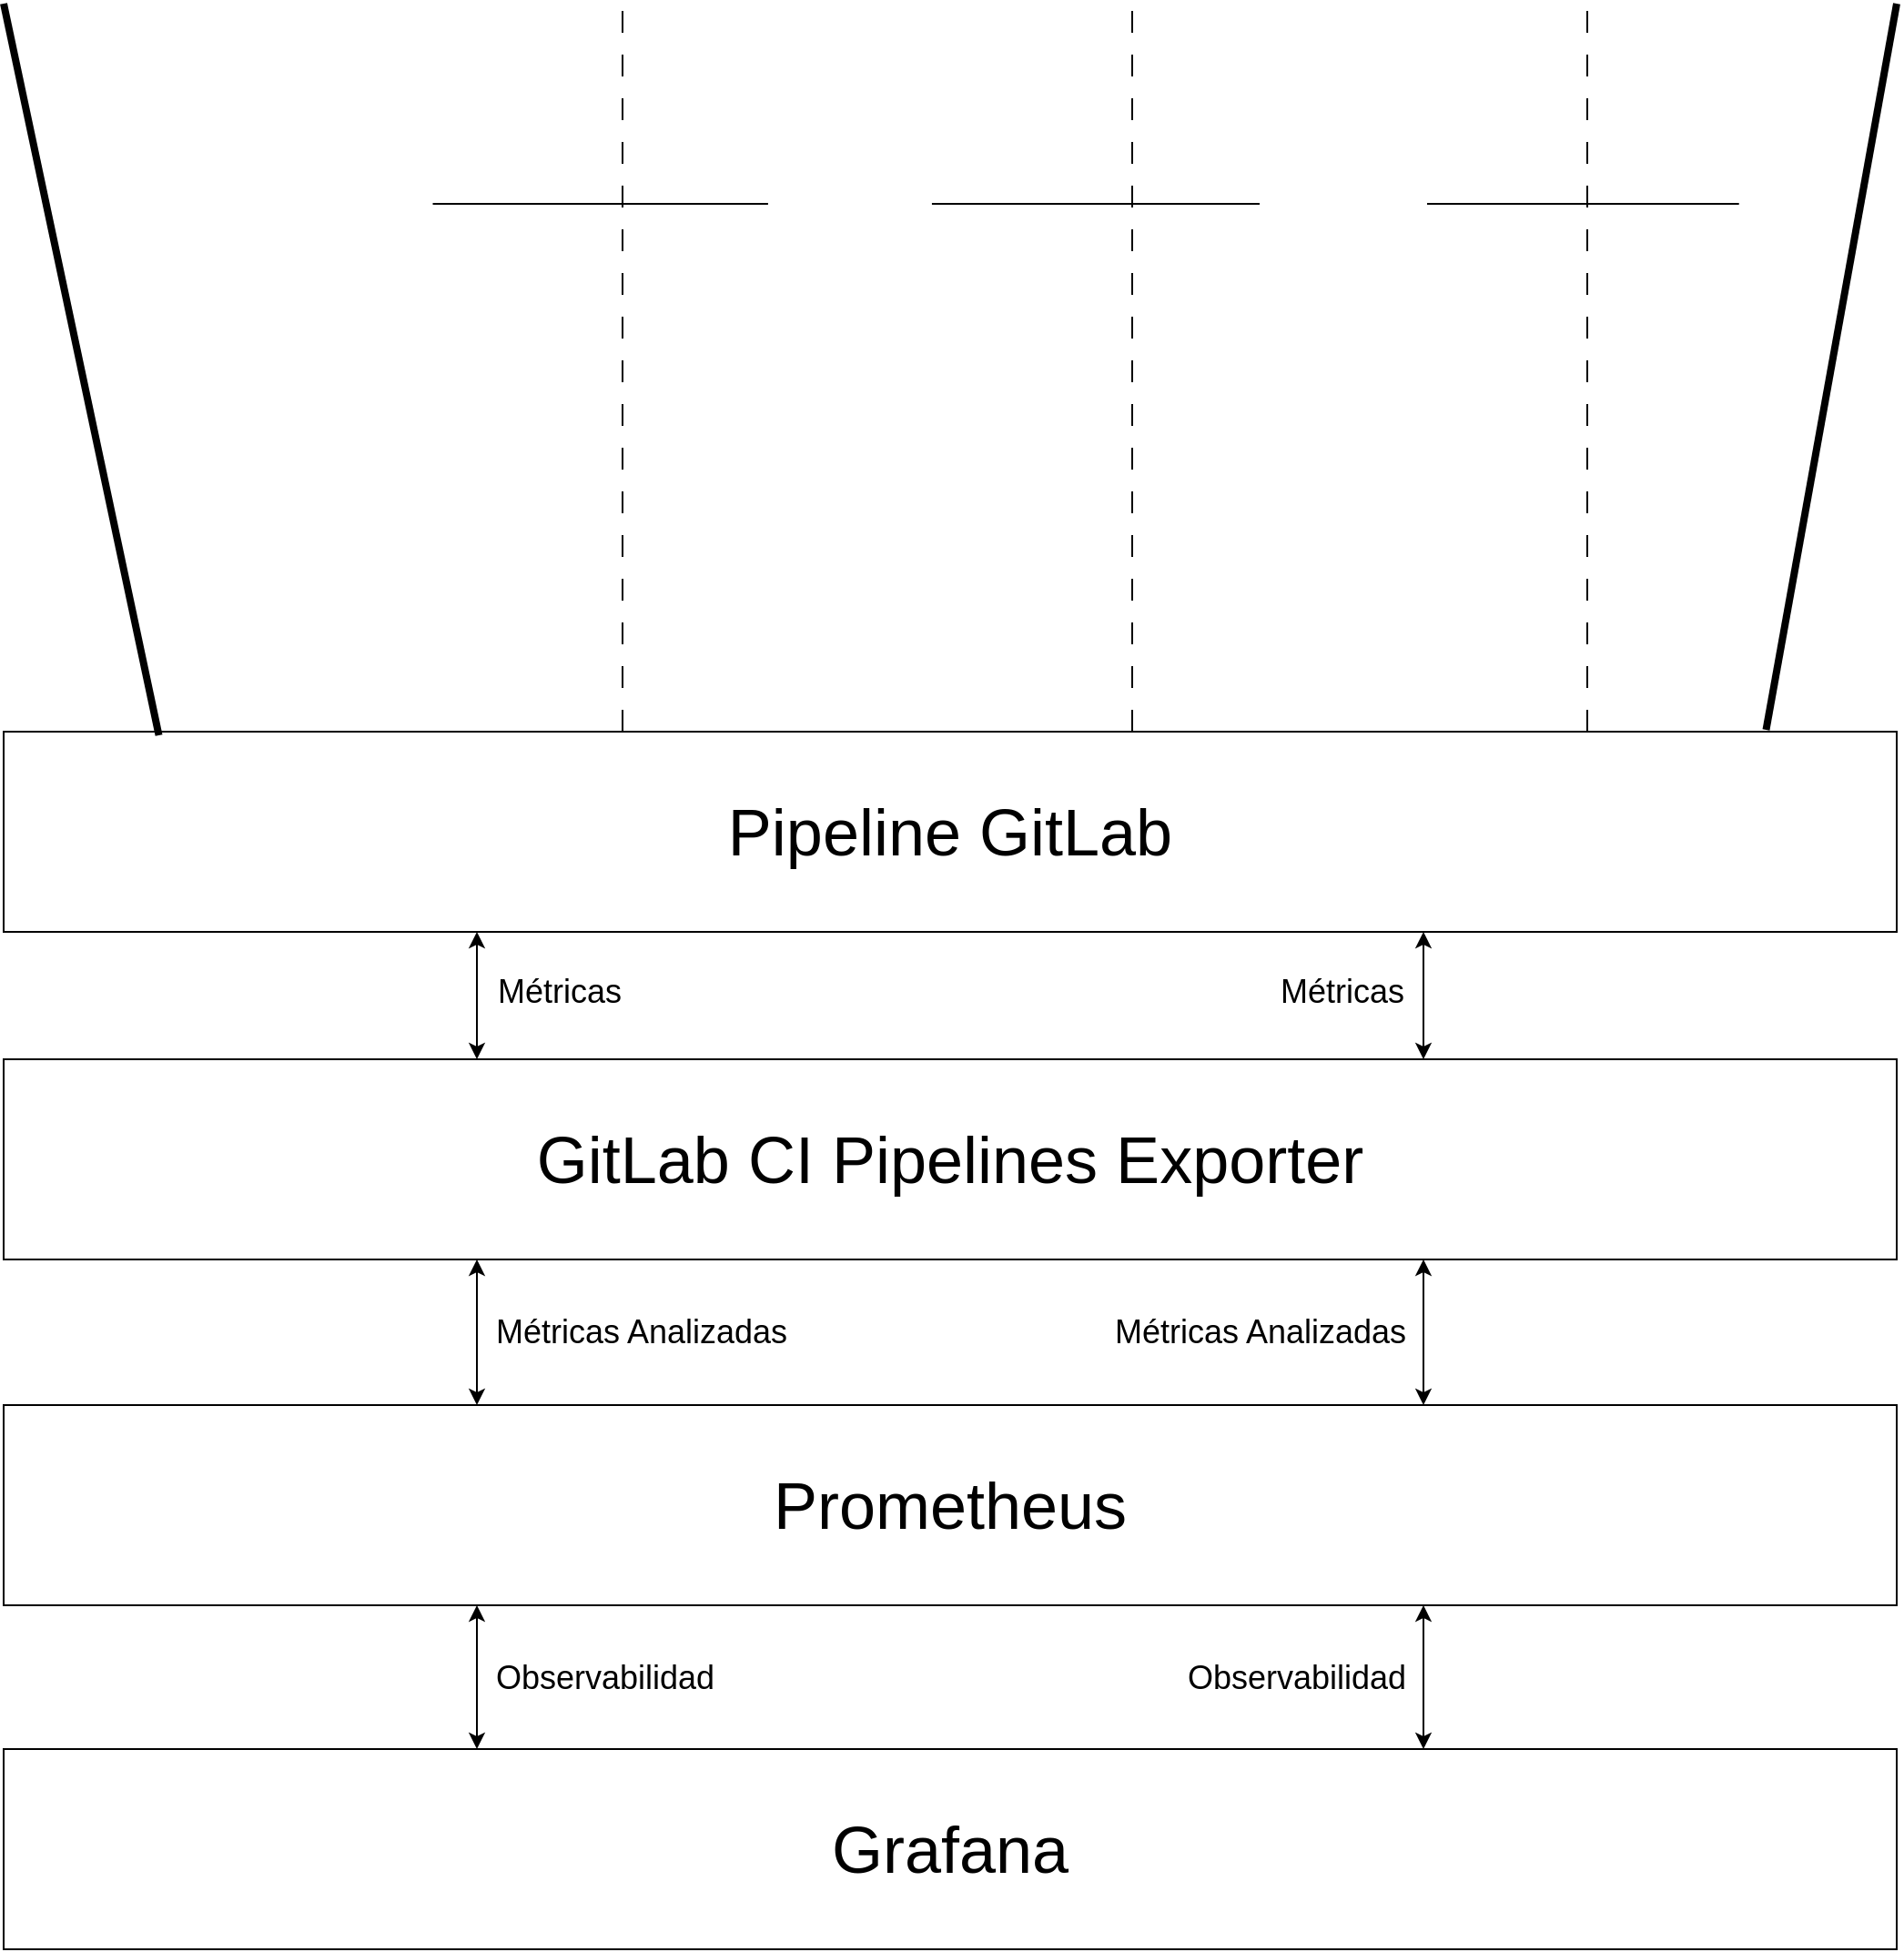<mxfile version="21.5.0" type="google">
  <diagram name="Página-1" id="t5d51C7CtFJHQe8yWbQm">
    <mxGraphModel grid="1" page="1" gridSize="10" guides="1" tooltips="1" connect="1" arrows="1" fold="1" pageScale="1" pageWidth="827" pageHeight="1169" math="0" shadow="0">
      <root>
        <mxCell id="0" />
        <mxCell id="1" parent="0" />
        <mxCell id="Y4gd42golcvi8SW3DdXY-11" style="edgeStyle=orthogonalEdgeStyle;rounded=0;orthogonalLoop=1;jettySize=auto;html=1;exitX=1;exitY=0.5;exitDx=0;exitDy=0;entryX=0.192;entryY=0.5;entryDx=0;entryDy=0;entryPerimeter=0;endArrow=none;endFill=0;" edge="1" parent="1" source="Y4gd42golcvi8SW3DdXY-1" target="Y4gd42golcvi8SW3DdXY-2">
          <mxGeometry relative="1" as="geometry" />
        </mxCell>
        <mxCell id="Y4gd42golcvi8SW3DdXY-1" value="" style="shape=image;verticalLabelPosition=bottom;labelBackgroundColor=default;verticalAlign=top;aspect=fixed;imageAspect=0;image=https://static-00.iconduck.com/assets.00/sonarqube-icon-512x125-4mf3yt3g.png;" vertex="1" parent="1">
          <mxGeometry x="-270" y="186.11" width="195.76" height="47.79" as="geometry" />
        </mxCell>
        <mxCell id="Y4gd42golcvi8SW3DdXY-2" value="" style="shape=image;verticalLabelPosition=bottom;labelBackgroundColor=default;verticalAlign=top;aspect=fixed;imageAspect=0;image=https://plmlab.math.cnrs.fr/uploads/-/system/project/avatar/4980/logo-kaniko.png;" vertex="1" parent="1">
          <mxGeometry x="80" y="132" width="156" height="156" as="geometry" />
        </mxCell>
        <mxCell id="Y4gd42golcvi8SW3DdXY-12" style="edgeStyle=orthogonalEdgeStyle;rounded=0;orthogonalLoop=1;jettySize=auto;html=1;exitX=0;exitY=0.5;exitDx=0;exitDy=0;entryX=0.769;entryY=0.5;entryDx=0;entryDy=0;entryPerimeter=0;endArrow=none;endFill=0;" edge="1" parent="1" source="Y4gd42golcvi8SW3DdXY-3" target="Y4gd42golcvi8SW3DdXY-2">
          <mxGeometry relative="1" as="geometry" />
        </mxCell>
        <mxCell id="Y4gd42golcvi8SW3DdXY-13" style="edgeStyle=orthogonalEdgeStyle;rounded=0;orthogonalLoop=1;jettySize=auto;html=1;exitX=1;exitY=0.5;exitDx=0;exitDy=0;entryX=0.278;entryY=0.5;entryDx=0;entryDy=0;entryPerimeter=0;endArrow=none;endFill=0;" edge="1" parent="1" source="Y4gd42golcvi8SW3DdXY-3" target="Y4gd42golcvi8SW3DdXY-4">
          <mxGeometry relative="1" as="geometry" />
        </mxCell>
        <mxCell id="Y4gd42golcvi8SW3DdXY-3" value="" style="shape=image;verticalLabelPosition=bottom;labelBackgroundColor=default;verticalAlign=top;aspect=fixed;imageAspect=0;image=https://static-00.iconduck.com/assets.00/trivy-icon-312x512-i437m5pr.png;" vertex="1" parent="1">
          <mxGeometry x="380" y="134.52" width="92" height="150.97" as="geometry" />
        </mxCell>
        <mxCell id="Y4gd42golcvi8SW3DdXY-4" value="" style="shape=image;verticalLabelPosition=bottom;labelBackgroundColor=default;verticalAlign=top;aspect=fixed;imageAspect=0;image=https://cdn-icons-png.flaticon.com/128/165/165776.png;" vertex="1" parent="1">
          <mxGeometry x="620" y="168" width="84" height="84" as="geometry" />
        </mxCell>
        <mxCell id="Y4gd42golcvi8SW3DdXY-5" value="&lt;font style=&quot;font-size: 36px;&quot;&gt;Pipeline GitLab&lt;/font&gt;" style="rounded=0;whiteSpace=wrap;html=1;" vertex="1" parent="1">
          <mxGeometry x="-310" y="500" width="1040" height="110" as="geometry" />
        </mxCell>
        <mxCell id="Y4gd42golcvi8SW3DdXY-17" style="edgeStyle=orthogonalEdgeStyle;rounded=0;orthogonalLoop=1;jettySize=auto;html=1;exitX=0.25;exitY=0;exitDx=0;exitDy=0;entryX=0.25;entryY=1;entryDx=0;entryDy=0;startArrow=classic;startFill=1;" edge="1" parent="1" source="Y4gd42golcvi8SW3DdXY-6" target="Y4gd42golcvi8SW3DdXY-5">
          <mxGeometry relative="1" as="geometry" />
        </mxCell>
        <mxCell id="Y4gd42golcvi8SW3DdXY-18" style="edgeStyle=orthogonalEdgeStyle;rounded=0;orthogonalLoop=1;jettySize=auto;html=1;exitX=0.75;exitY=0;exitDx=0;exitDy=0;entryX=0.75;entryY=1;entryDx=0;entryDy=0;startArrow=classic;startFill=1;" edge="1" parent="1" source="Y4gd42golcvi8SW3DdXY-6" target="Y4gd42golcvi8SW3DdXY-5">
          <mxGeometry relative="1" as="geometry" />
        </mxCell>
        <mxCell id="Y4gd42golcvi8SW3DdXY-22" style="edgeStyle=orthogonalEdgeStyle;rounded=0;orthogonalLoop=1;jettySize=auto;html=1;exitX=0.75;exitY=1;exitDx=0;exitDy=0;entryX=0.75;entryY=0;entryDx=0;entryDy=0;startArrow=classic;startFill=1;" edge="1" parent="1" source="Y4gd42golcvi8SW3DdXY-6" target="Y4gd42golcvi8SW3DdXY-7">
          <mxGeometry relative="1" as="geometry" />
        </mxCell>
        <mxCell id="Y4gd42golcvi8SW3DdXY-6" value="&lt;font style=&quot;font-size: 36px;&quot;&gt;GitLab CI Pipelines Exporter&lt;/font&gt;" style="rounded=0;whiteSpace=wrap;html=1;" vertex="1" parent="1">
          <mxGeometry x="-310" y="680" width="1040" height="110" as="geometry" />
        </mxCell>
        <mxCell id="Y4gd42golcvi8SW3DdXY-21" style="edgeStyle=orthogonalEdgeStyle;rounded=0;orthogonalLoop=1;jettySize=auto;html=1;exitX=0.25;exitY=0;exitDx=0;exitDy=0;entryX=0.25;entryY=1;entryDx=0;entryDy=0;startArrow=classic;startFill=1;" edge="1" parent="1" source="Y4gd42golcvi8SW3DdXY-7" target="Y4gd42golcvi8SW3DdXY-6">
          <mxGeometry relative="1" as="geometry" />
        </mxCell>
        <mxCell id="Y4gd42golcvi8SW3DdXY-23" style="edgeStyle=orthogonalEdgeStyle;rounded=0;orthogonalLoop=1;jettySize=auto;html=1;exitX=0.25;exitY=1;exitDx=0;exitDy=0;entryX=0.25;entryY=0;entryDx=0;entryDy=0;startArrow=classic;startFill=1;" edge="1" parent="1" source="Y4gd42golcvi8SW3DdXY-7" target="Y4gd42golcvi8SW3DdXY-8">
          <mxGeometry relative="1" as="geometry" />
        </mxCell>
        <mxCell id="Y4gd42golcvi8SW3DdXY-24" style="edgeStyle=orthogonalEdgeStyle;rounded=0;orthogonalLoop=1;jettySize=auto;html=1;exitX=0.75;exitY=1;exitDx=0;exitDy=0;entryX=0.75;entryY=0;entryDx=0;entryDy=0;startArrow=classic;startFill=1;" edge="1" parent="1" source="Y4gd42golcvi8SW3DdXY-7" target="Y4gd42golcvi8SW3DdXY-8">
          <mxGeometry relative="1" as="geometry" />
        </mxCell>
        <mxCell id="Y4gd42golcvi8SW3DdXY-7" value="&lt;font style=&quot;font-size: 36px;&quot;&gt;Prometheus&lt;/font&gt;" style="rounded=0;whiteSpace=wrap;html=1;" vertex="1" parent="1">
          <mxGeometry x="-310" y="870" width="1040" height="110" as="geometry" />
        </mxCell>
        <mxCell id="Y4gd42golcvi8SW3DdXY-8" value="&lt;font style=&quot;font-size: 36px;&quot;&gt;Grafana&lt;/font&gt;" style="rounded=0;whiteSpace=wrap;html=1;" vertex="1" parent="1">
          <mxGeometry x="-310" y="1059" width="1040" height="110" as="geometry" />
        </mxCell>
        <mxCell id="Y4gd42golcvi8SW3DdXY-9" value="" style="endArrow=none;html=1;rounded=0;exitX=0.082;exitY=0.018;exitDx=0;exitDy=0;strokeWidth=4;exitPerimeter=0;" edge="1" parent="1" source="Y4gd42golcvi8SW3DdXY-5">
          <mxGeometry width="50" height="50" relative="1" as="geometry">
            <mxPoint x="230" y="320" as="sourcePoint" />
            <mxPoint x="-310" y="100" as="targetPoint" />
          </mxGeometry>
        </mxCell>
        <mxCell id="Y4gd42golcvi8SW3DdXY-10" value="" style="endArrow=none;html=1;rounded=0;exitX=0.931;exitY=-0.009;exitDx=0;exitDy=0;strokeWidth=4;exitPerimeter=0;" edge="1" parent="1" source="Y4gd42golcvi8SW3DdXY-5">
          <mxGeometry width="50" height="50" relative="1" as="geometry">
            <mxPoint x="730" y="500" as="sourcePoint" />
            <mxPoint x="730" y="100" as="targetPoint" />
          </mxGeometry>
        </mxCell>
        <mxCell id="Y4gd42golcvi8SW3DdXY-14" value="" style="endArrow=none;html=1;rounded=0;exitX=0;exitY=0;exitDx=0;exitDy=0;dashed=1;dashPattern=12 12;" edge="1" parent="1">
          <mxGeometry width="50" height="50" relative="1" as="geometry">
            <mxPoint x="30" y="500" as="sourcePoint" />
            <mxPoint x="30" y="100" as="targetPoint" />
          </mxGeometry>
        </mxCell>
        <mxCell id="Y4gd42golcvi8SW3DdXY-15" value="" style="endArrow=none;html=1;rounded=0;exitX=0;exitY=0;exitDx=0;exitDy=0;dashed=1;dashPattern=12 12;" edge="1" parent="1">
          <mxGeometry width="50" height="50" relative="1" as="geometry">
            <mxPoint x="310" y="500" as="sourcePoint" />
            <mxPoint x="310" y="100" as="targetPoint" />
          </mxGeometry>
        </mxCell>
        <mxCell id="Y4gd42golcvi8SW3DdXY-16" value="" style="endArrow=none;html=1;rounded=0;exitX=0;exitY=0;exitDx=0;exitDy=0;dashed=1;dashPattern=12 12;" edge="1" parent="1">
          <mxGeometry width="50" height="50" relative="1" as="geometry">
            <mxPoint x="560" y="500" as="sourcePoint" />
            <mxPoint x="560" y="100" as="targetPoint" />
          </mxGeometry>
        </mxCell>
        <mxCell id="Y4gd42golcvi8SW3DdXY-19" value="&lt;font style=&quot;font-size: 18px;&quot;&gt;Métricas&lt;/font&gt;" style="text;html=1;align=center;verticalAlign=middle;resizable=0;points=[];autosize=1;strokeColor=none;fillColor=none;" vertex="1" parent="1">
          <mxGeometry x="-50" y="623" width="90" height="40" as="geometry" />
        </mxCell>
        <mxCell id="Y4gd42golcvi8SW3DdXY-20" value="&lt;font style=&quot;font-size: 18px;&quot;&gt;Métricas&lt;/font&gt;" style="text;html=1;align=center;verticalAlign=middle;resizable=0;points=[];autosize=1;strokeColor=none;fillColor=none;" vertex="1" parent="1">
          <mxGeometry x="380" y="623" width="90" height="40" as="geometry" />
        </mxCell>
        <mxCell id="Y4gd42golcvi8SW3DdXY-25" value="&lt;font style=&quot;font-size: 18px;&quot;&gt;Observabilidad&lt;/font&gt;" style="text;html=1;align=center;verticalAlign=middle;resizable=0;points=[];autosize=1;strokeColor=none;fillColor=none;" vertex="1" parent="1">
          <mxGeometry x="-50" y="1000" width="140" height="40" as="geometry" />
        </mxCell>
        <mxCell id="Y4gd42golcvi8SW3DdXY-26" value="&lt;font style=&quot;font-size: 18px;&quot;&gt;Observabilidad&lt;/font&gt;" style="text;html=1;align=center;verticalAlign=middle;resizable=0;points=[];autosize=1;strokeColor=none;fillColor=none;" vertex="1" parent="1">
          <mxGeometry x="330" y="1000" width="140" height="40" as="geometry" />
        </mxCell>
        <mxCell id="Y4gd42golcvi8SW3DdXY-27" value="&lt;font style=&quot;font-size: 18px;&quot;&gt;Métricas Analizadas&lt;/font&gt;" style="text;html=1;align=center;verticalAlign=middle;resizable=0;points=[];autosize=1;strokeColor=none;fillColor=none;" vertex="1" parent="1">
          <mxGeometry x="-50" y="810" width="180" height="40" as="geometry" />
        </mxCell>
        <mxCell id="Y4gd42golcvi8SW3DdXY-28" value="&lt;font style=&quot;font-size: 18px;&quot;&gt;Métricas Analizadas&lt;/font&gt;" style="text;html=1;align=center;verticalAlign=middle;resizable=0;points=[];autosize=1;strokeColor=none;fillColor=none;" vertex="1" parent="1">
          <mxGeometry x="290" y="810" width="180" height="40" as="geometry" />
        </mxCell>
      </root>
    </mxGraphModel>
  </diagram>
</mxfile>
